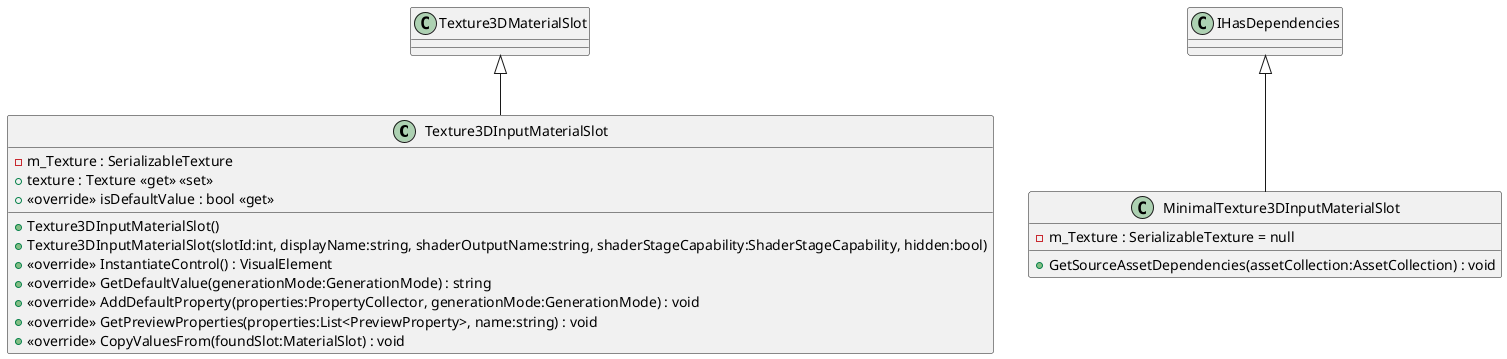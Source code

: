 @startuml
class Texture3DInputMaterialSlot {
    - m_Texture : SerializableTexture
    + texture : Texture <<get>> <<set>>
    + <<override>> isDefaultValue : bool <<get>>
    + Texture3DInputMaterialSlot()
    + Texture3DInputMaterialSlot(slotId:int, displayName:string, shaderOutputName:string, shaderStageCapability:ShaderStageCapability, hidden:bool)
    + <<override>> InstantiateControl() : VisualElement
    + <<override>> GetDefaultValue(generationMode:GenerationMode) : string
    + <<override>> AddDefaultProperty(properties:PropertyCollector, generationMode:GenerationMode) : void
    + <<override>> GetPreviewProperties(properties:List<PreviewProperty>, name:string) : void
    + <<override>> CopyValuesFrom(foundSlot:MaterialSlot) : void
}
class MinimalTexture3DInputMaterialSlot {
    - m_Texture : SerializableTexture = null
    + GetSourceAssetDependencies(assetCollection:AssetCollection) : void
}
Texture3DMaterialSlot <|-- Texture3DInputMaterialSlot
IHasDependencies <|-- MinimalTexture3DInputMaterialSlot
@enduml
